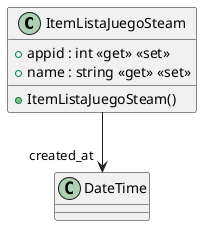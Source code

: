 @startuml
class ItemListaJuegoSteam {
    + appid : int <<get>> <<set>>
    + name : string <<get>> <<set>>
    + ItemListaJuegoSteam()
}
ItemListaJuegoSteam --> "created_at" DateTime
@enduml
